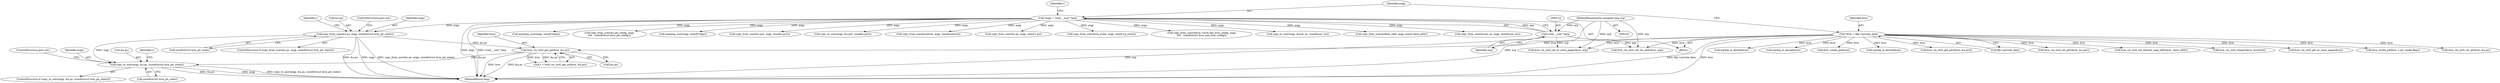 digraph "0_linux_9c895160d25a76c21b65bad141b08e8d4f99afef@API" {
"1000598" [label="(Call,copy_to_user(argp, &u.ps, sizeof(struct kvm_pit_state)))"];
"1000561" [label="(Call,copy_from_user(&u.ps, argp, sizeof(struct kvm_pit_state)))"];
"1000115" [label="(Call,*argp = (void __user *)arg)"];
"1000117" [label="(Call,(void __user *)arg)"];
"1000106" [label="(MethodParameterIn,unsigned long arg)"];
"1000584" [label="(Call,kvm_vm_ioctl_get_pit(kvm, &u.ps))"];
"1000109" [label="(Call,*kvm = filp->private_data)"];
"1000560" [label="(ControlStructure,if (copy_from_user(&u.ps, argp, sizeof(struct kvm_pit_state))))"];
"1000116" [label="(Identifier,argp)"];
"1000409" [label="(Call,irqchip_in_kernel(kvm))"];
"1000455" [label="(Call,memdup_user(argp, sizeof(*chip)))"];
"1000598" [label="(Call,copy_to_user(argp, &u.ps, sizeof(struct kvm_pit_state)))"];
"1000599" [label="(Identifier,argp)"];
"1000585" [label="(Identifier,kvm)"];
"1000329" [label="(Call,copy_from_user(&u.pit_config, argp,\n\t\t\t\t   sizeof(struct kvm_pit_config)))"];
"1000584" [label="(Call,kvm_vm_ioctl_get_pit(kvm, &u.ps))"];
"1000597" [label="(ControlStructure,if (copy_to_user(argp, &u.ps, sizeof(struct kvm_pit_state))))"];
"1000600" [label="(Call,&u.ps)"];
"1000608" [label="(Identifier,r)"];
"1000115" [label="(Call,*argp = (void __user *)arg)"];
"1000513" [label="(Call,memdup_user(argp, sizeof(*chip)))"];
"1000569" [label="(ControlStructure,goto out;)"];
"1000708" [label="(Call,copy_from_user(&u.ps2, argp, sizeof(u.ps2)))"];
"1000119" [label="(Identifier,arg)"];
"1000686" [label="(Call,copy_to_user(argp, &u.ps2, sizeof(u.ps2)))"];
"1000567" [label="(Call,sizeof(struct kvm_pit_state))"];
"1000754" [label="(Call,copy_from_user(&control, argp, sizeof(control)))"];
"1000110" [label="(Identifier,kvm)"];
"1000604" [label="(Call,sizeof(struct kvm_pit_state))"];
"1000219" [label="(Call,kvm_create_pic(kvm))"];
"1000606" [label="(ControlStructure,goto out;)"];
"1000618" [label="(Call,copy_from_user(&u.ps, argp, sizeof u.ps))"];
"1000475" [label="(Call,irqchip_in_kernel(kvm))"];
"1000397" [label="(Call,copy_from_user(&irq_event, argp, sizeof irq_event))"];
"1000566" [label="(Identifier,argp)"];
"1000571" [label="(Identifier,r)"];
"1000117" [label="(Call,(void __user *)arg)"];
"1000672" [label="(Call,kvm_vm_ioctl_get_pit2(kvm, &u.ps2))"];
"1000781" [label="(Call,copy_from_user(&kvm->arch.xen_hvm_config, argp,\n\t\t\t\t   sizeof(struct kvm_xen_hvm_config)))"];
"1000107" [label="(Block,)"];
"1000170" [label="(Call,kvm_vm_ioctl_set_nr_mmu_pages(kvm, arg))"];
"1000106" [label="(MethodParameterIn,unsigned long arg)"];
"1000111" [label="(Call,filp->private_data)"];
"1000898" [label="(Call,copy_to_user(argp, &user_ns, sizeof(user_ns)))"];
"1000733" [label="(Call,kvm_vm_ioctl_set_pit2(kvm, &u.ps2))"];
"1000158" [label="(Call,kvm_vm_ioctl_set_identity_map_addr(kvm, ident_addr))"];
"1000763" [label="(Call,kvm_vm_ioctl_reinject(kvm, &control))"];
"1000180" [label="(Call,kvm_vm_ioctl_get_nr_mmu_pages(kvm))"];
"1000149" [label="(Call,copy_from_user(&ident_addr, argp, sizeof ident_addr))"];
"1000109" [label="(Call,*kvm = filp->private_data)"];
"1000132" [label="(Call,kvm_vm_ioctl_set_tss_addr(kvm, arg))"];
"1000913" [label="(MethodReturn,long)"];
"1000365" [label="(Call,kvm_create_pit(kvm, u.pit_config.flags))"];
"1000122" [label="(Identifier,r)"];
"1000561" [label="(Call,copy_from_user(&u.ps, argp, sizeof(struct kvm_pit_state)))"];
"1000562" [label="(Call,&u.ps)"];
"1000586" [label="(Call,&u.ps)"];
"1000643" [label="(Call,kvm_vm_ioctl_set_pit(kvm, &u.ps))"];
"1000582" [label="(Call,r = kvm_vm_ioctl_get_pit(kvm, &u.ps))"];
"1000819" [label="(Call,copy_from_user(&user_ns, argp, sizeof(user_ns)))"];
"1000533" [label="(Call,irqchip_in_kernel(kvm))"];
"1000598" -> "1000597"  [label="AST: "];
"1000598" -> "1000604"  [label="CFG: "];
"1000599" -> "1000598"  [label="AST: "];
"1000600" -> "1000598"  [label="AST: "];
"1000604" -> "1000598"  [label="AST: "];
"1000606" -> "1000598"  [label="CFG: "];
"1000608" -> "1000598"  [label="CFG: "];
"1000598" -> "1000913"  [label="DDG: argp"];
"1000598" -> "1000913"  [label="DDG: copy_to_user(argp, &u.ps, sizeof(struct kvm_pit_state))"];
"1000598" -> "1000913"  [label="DDG: &u.ps"];
"1000561" -> "1000598"  [label="DDG: argp"];
"1000584" -> "1000598"  [label="DDG: &u.ps"];
"1000561" -> "1000560"  [label="AST: "];
"1000561" -> "1000567"  [label="CFG: "];
"1000562" -> "1000561"  [label="AST: "];
"1000566" -> "1000561"  [label="AST: "];
"1000567" -> "1000561"  [label="AST: "];
"1000569" -> "1000561"  [label="CFG: "];
"1000571" -> "1000561"  [label="CFG: "];
"1000561" -> "1000913"  [label="DDG: &u.ps"];
"1000561" -> "1000913"  [label="DDG: argp"];
"1000561" -> "1000913"  [label="DDG: copy_from_user(&u.ps, argp, sizeof(struct kvm_pit_state))"];
"1000115" -> "1000561"  [label="DDG: argp"];
"1000561" -> "1000584"  [label="DDG: &u.ps"];
"1000115" -> "1000107"  [label="AST: "];
"1000115" -> "1000117"  [label="CFG: "];
"1000116" -> "1000115"  [label="AST: "];
"1000117" -> "1000115"  [label="AST: "];
"1000122" -> "1000115"  [label="CFG: "];
"1000115" -> "1000913"  [label="DDG: (void __user *)arg"];
"1000115" -> "1000913"  [label="DDG: argp"];
"1000117" -> "1000115"  [label="DDG: arg"];
"1000115" -> "1000149"  [label="DDG: argp"];
"1000115" -> "1000329"  [label="DDG: argp"];
"1000115" -> "1000397"  [label="DDG: argp"];
"1000115" -> "1000455"  [label="DDG: argp"];
"1000115" -> "1000513"  [label="DDG: argp"];
"1000115" -> "1000618"  [label="DDG: argp"];
"1000115" -> "1000686"  [label="DDG: argp"];
"1000115" -> "1000708"  [label="DDG: argp"];
"1000115" -> "1000754"  [label="DDG: argp"];
"1000115" -> "1000781"  [label="DDG: argp"];
"1000115" -> "1000819"  [label="DDG: argp"];
"1000115" -> "1000898"  [label="DDG: argp"];
"1000117" -> "1000119"  [label="CFG: "];
"1000118" -> "1000117"  [label="AST: "];
"1000119" -> "1000117"  [label="AST: "];
"1000117" -> "1000913"  [label="DDG: arg"];
"1000106" -> "1000117"  [label="DDG: arg"];
"1000117" -> "1000132"  [label="DDG: arg"];
"1000117" -> "1000170"  [label="DDG: arg"];
"1000106" -> "1000103"  [label="AST: "];
"1000106" -> "1000913"  [label="DDG: arg"];
"1000106" -> "1000132"  [label="DDG: arg"];
"1000106" -> "1000170"  [label="DDG: arg"];
"1000584" -> "1000582"  [label="AST: "];
"1000584" -> "1000586"  [label="CFG: "];
"1000585" -> "1000584"  [label="AST: "];
"1000586" -> "1000584"  [label="AST: "];
"1000582" -> "1000584"  [label="CFG: "];
"1000584" -> "1000913"  [label="DDG: &u.ps"];
"1000584" -> "1000913"  [label="DDG: kvm"];
"1000584" -> "1000582"  [label="DDG: kvm"];
"1000584" -> "1000582"  [label="DDG: &u.ps"];
"1000109" -> "1000584"  [label="DDG: kvm"];
"1000109" -> "1000107"  [label="AST: "];
"1000109" -> "1000111"  [label="CFG: "];
"1000110" -> "1000109"  [label="AST: "];
"1000111" -> "1000109"  [label="AST: "];
"1000116" -> "1000109"  [label="CFG: "];
"1000109" -> "1000913"  [label="DDG: kvm"];
"1000109" -> "1000913"  [label="DDG: filp->private_data"];
"1000109" -> "1000132"  [label="DDG: kvm"];
"1000109" -> "1000158"  [label="DDG: kvm"];
"1000109" -> "1000170"  [label="DDG: kvm"];
"1000109" -> "1000180"  [label="DDG: kvm"];
"1000109" -> "1000219"  [label="DDG: kvm"];
"1000109" -> "1000365"  [label="DDG: kvm"];
"1000109" -> "1000409"  [label="DDG: kvm"];
"1000109" -> "1000475"  [label="DDG: kvm"];
"1000109" -> "1000533"  [label="DDG: kvm"];
"1000109" -> "1000643"  [label="DDG: kvm"];
"1000109" -> "1000672"  [label="DDG: kvm"];
"1000109" -> "1000733"  [label="DDG: kvm"];
"1000109" -> "1000763"  [label="DDG: kvm"];
}
